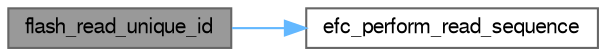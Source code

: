digraph "flash_read_unique_id"
{
 // LATEX_PDF_SIZE
  bgcolor="transparent";
  edge [fontname=FreeSans,fontsize=10,labelfontname=FreeSans,labelfontsize=10];
  node [fontname=FreeSans,fontsize=10,shape=box,height=0.2,width=0.4];
  rankdir="LR";
  Node1 [label="flash_read_unique_id",height=0.2,width=0.4,color="gray40", fillcolor="grey60", style="filled", fontcolor="black",tooltip="Read the flash unique ID."];
  Node1 -> Node2 [color="steelblue1",style="solid"];
  Node2 [label="efc_perform_read_sequence",height=0.2,width=0.4,color="grey40", fillcolor="white", style="filled",URL="$group__sam__drivers__efc__group.html#ga7b1c3c24eedff837a898ce28174c1431",tooltip="Perform read sequence."];
}
